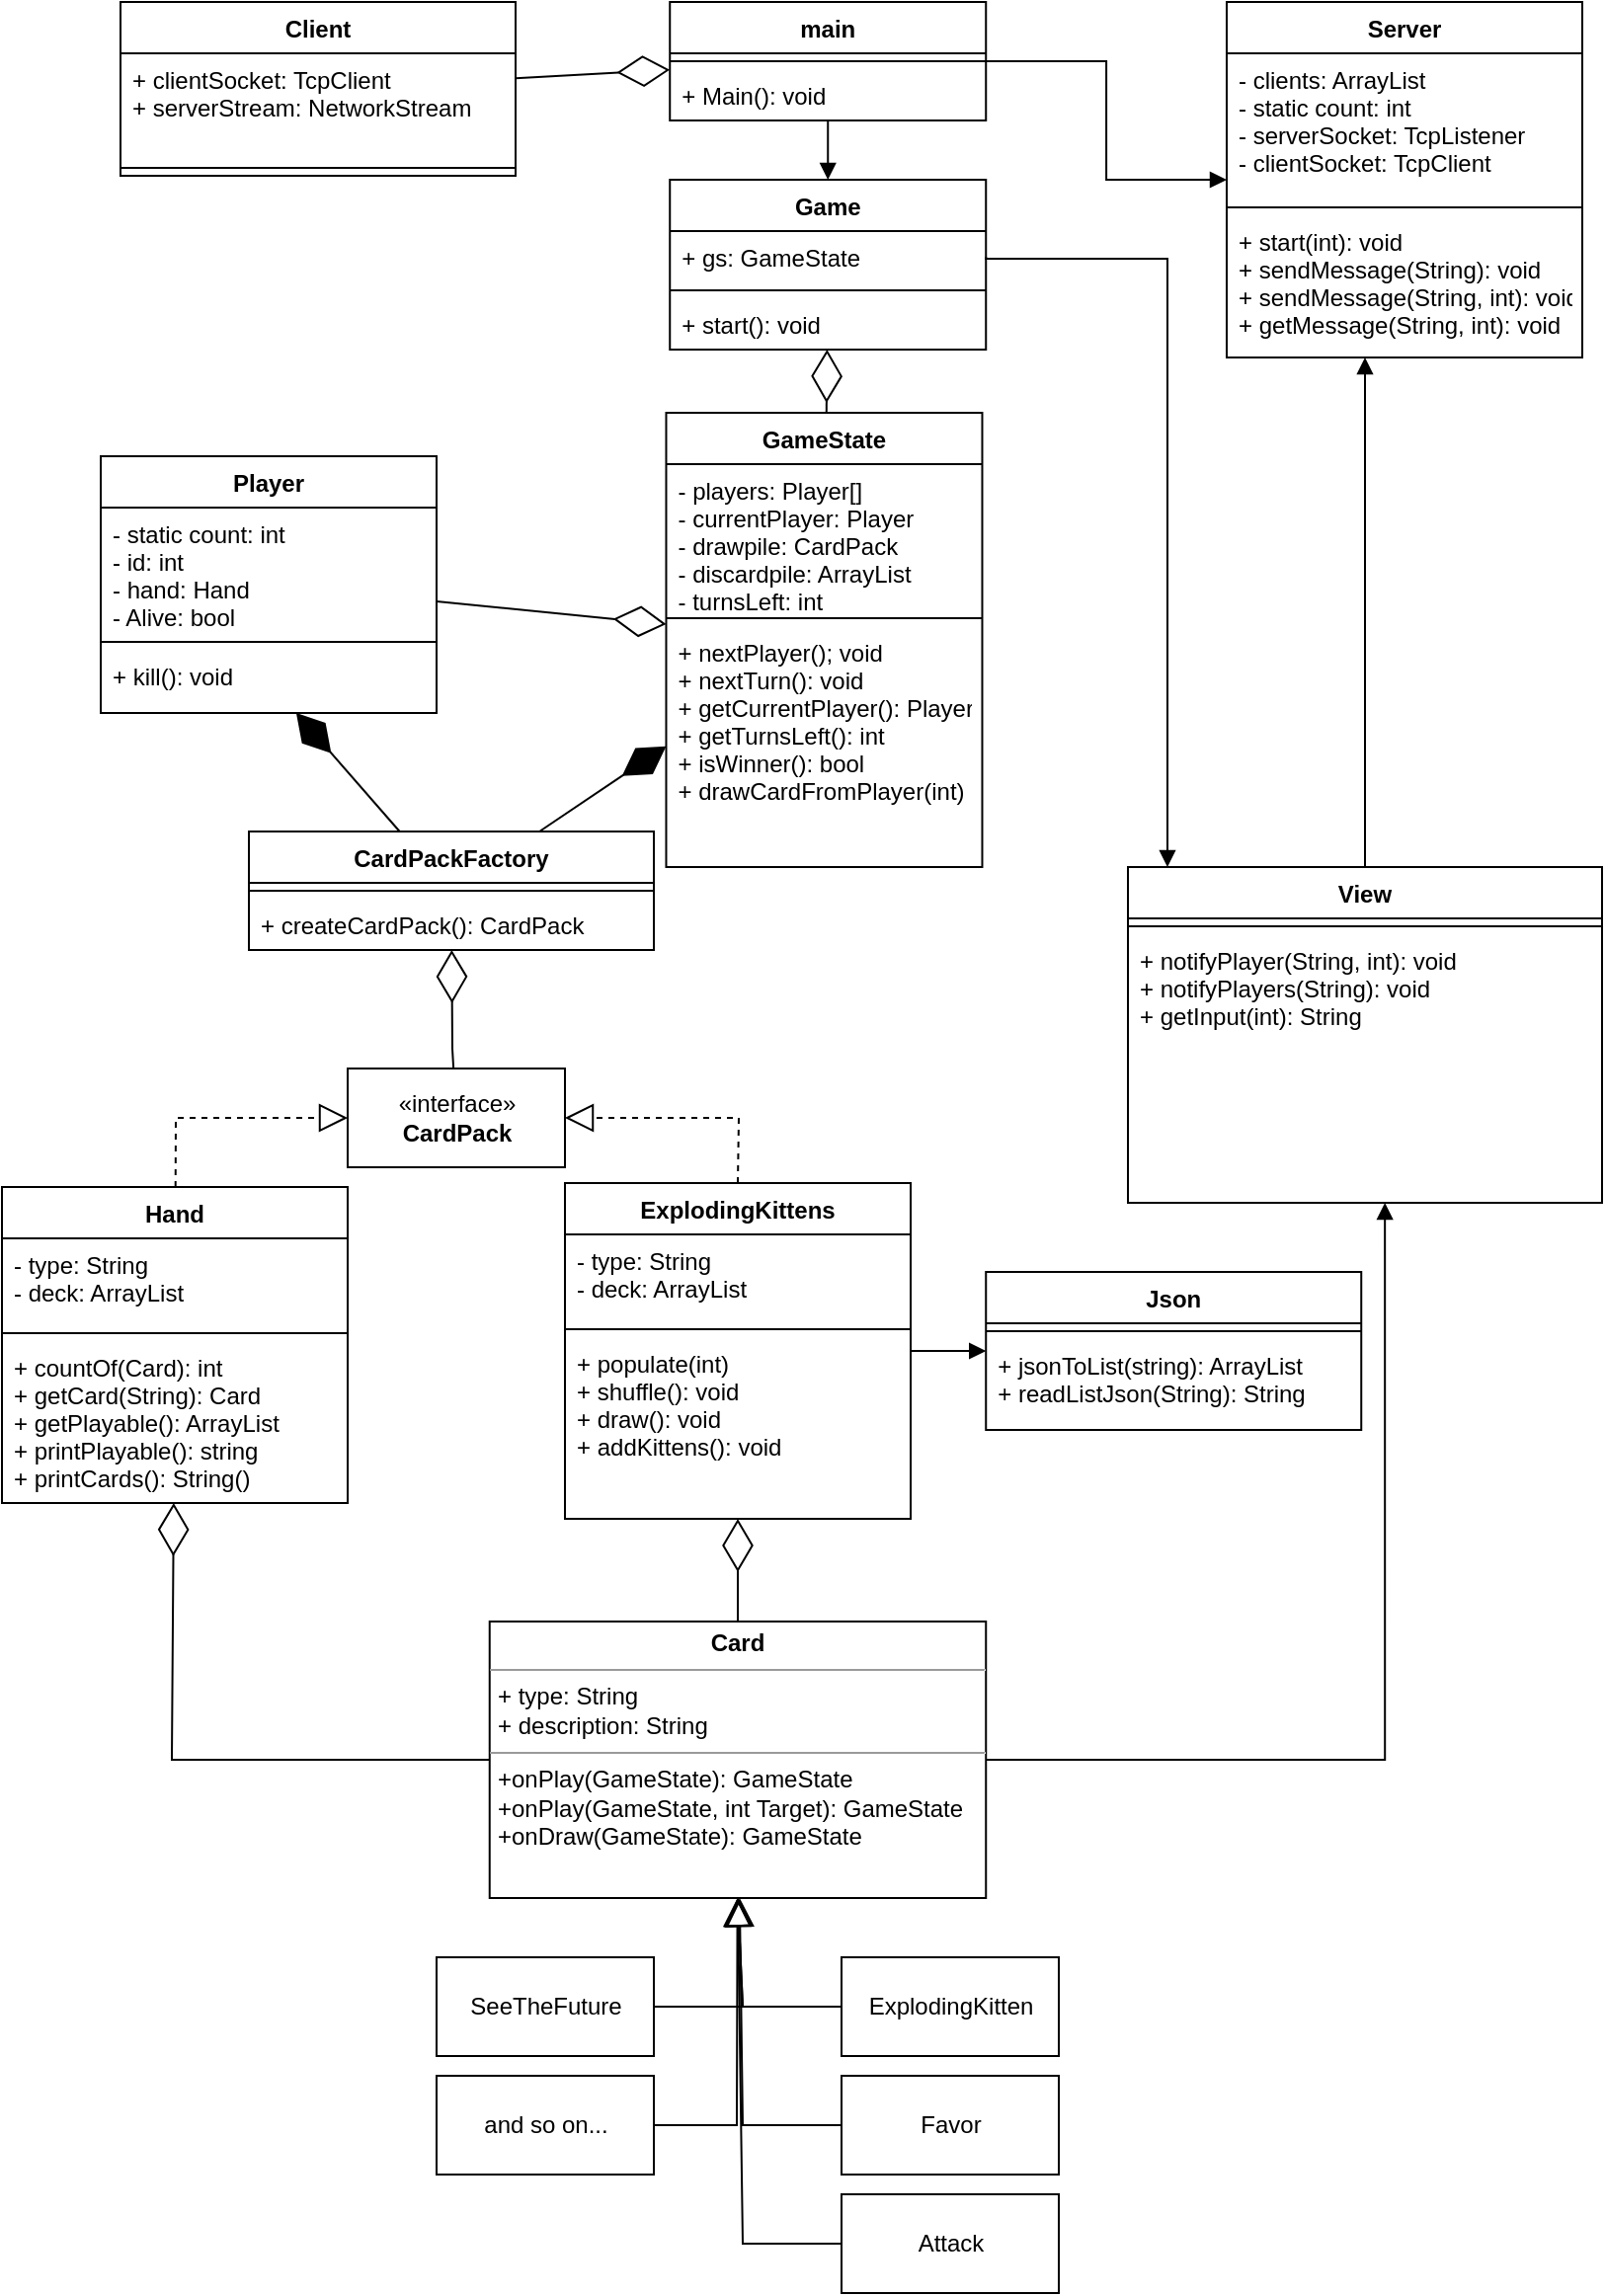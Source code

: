 <mxfile version="20.5.1" type="device"><diagram id="_nBS5zJIQ1fuFtMGw23T" name="Page-1"><mxGraphModel dx="635" dy="758" grid="1" gridSize="10" guides="1" tooltips="1" connect="1" arrows="1" fold="1" page="1" pageScale="1" pageWidth="827" pageHeight="1169" math="0" shadow="0"><root><mxCell id="0"/><mxCell id="1" parent="0"/><mxCell id="M5H1y3usjv_IDNNoiZVQ-1" value="&lt;p style=&quot;margin: 0px ; margin-top: 4px ; text-align: center&quot;&gt;&lt;b&gt;Card&lt;/b&gt;&lt;/p&gt;&lt;hr size=&quot;1&quot;&gt;&lt;p style=&quot;margin: 0px ; margin-left: 4px&quot;&gt;+ type: String&lt;/p&gt;&lt;p style=&quot;margin: 0px ; margin-left: 4px&quot;&gt;+ description: String&lt;br&gt;&lt;/p&gt;&lt;hr size=&quot;1&quot;&gt;&lt;p style=&quot;margin: 0px ; margin-left: 4px&quot;&gt;&lt;span style=&quot;background-color: initial;&quot;&gt;+onPlay(GameState): GameState&lt;/span&gt;&lt;br&gt;&lt;/p&gt;&lt;p style=&quot;margin: 0px ; margin-left: 4px&quot;&gt;+onPlay(GameState, int Target): GameState&lt;/p&gt;&lt;p style=&quot;margin: 0px ; margin-left: 4px&quot;&gt;+onDraw(GameState): GameState&lt;/p&gt;&lt;p style=&quot;margin: 0px ; margin-left: 4px&quot;&gt;&lt;br&gt;&lt;/p&gt;" style="verticalAlign=top;align=left;overflow=fill;fontSize=12;fontFamily=Helvetica;html=1;" parent="1" vertex="1"><mxGeometry x="246.87" y="829" width="251.25" height="140" as="geometry"/></mxCell><mxCell id="M5H1y3usjv_IDNNoiZVQ-2" value="ExplodingKitten" style="html=1;" parent="1" vertex="1"><mxGeometry x="425" y="999" width="110" height="50" as="geometry"/></mxCell><mxCell id="M5H1y3usjv_IDNNoiZVQ-3" value="Favor" style="html=1;" parent="1" vertex="1"><mxGeometry x="425" y="1059" width="110" height="50" as="geometry"/></mxCell><mxCell id="M5H1y3usjv_IDNNoiZVQ-4" value="Attack" style="html=1;" parent="1" vertex="1"><mxGeometry x="425" y="1119" width="110" height="50" as="geometry"/></mxCell><mxCell id="M5H1y3usjv_IDNNoiZVQ-9" value="«interface»&lt;br&gt;&lt;b&gt;CardPack&lt;/b&gt;" style="html=1;" parent="1" vertex="1"><mxGeometry x="175" y="549" width="110" height="50" as="geometry"/></mxCell><mxCell id="M5H1y3usjv_IDNNoiZVQ-10" value="ExplodingKittens" style="swimlane;fontStyle=1;align=center;verticalAlign=top;childLayout=stackLayout;horizontal=1;startSize=26;horizontalStack=0;resizeParent=1;resizeParentMax=0;resizeLast=0;collapsible=1;marginBottom=0;" parent="1" vertex="1"><mxGeometry x="285" y="607" width="175" height="170" as="geometry"/></mxCell><mxCell id="M5H1y3usjv_IDNNoiZVQ-11" value="- type: String&#10;- deck: ArrayList" style="text;strokeColor=none;fillColor=none;align=left;verticalAlign=top;spacingLeft=4;spacingRight=4;overflow=hidden;rotatable=0;points=[[0,0.5],[1,0.5]];portConstraint=eastwest;" parent="M5H1y3usjv_IDNNoiZVQ-10" vertex="1"><mxGeometry y="26" width="175" height="44" as="geometry"/></mxCell><mxCell id="M5H1y3usjv_IDNNoiZVQ-12" value="" style="line;strokeWidth=1;fillColor=none;align=left;verticalAlign=middle;spacingTop=-1;spacingLeft=3;spacingRight=3;rotatable=0;labelPosition=right;points=[];portConstraint=eastwest;" parent="M5H1y3usjv_IDNNoiZVQ-10" vertex="1"><mxGeometry y="70" width="175" height="8" as="geometry"/></mxCell><mxCell id="M5H1y3usjv_IDNNoiZVQ-13" value="+ populate(int)&#10;+ shuffle(): void&#10;+ draw(): void&#10;+ addKittens(): void&#10;" style="text;strokeColor=none;fillColor=none;align=left;verticalAlign=top;spacingLeft=4;spacingRight=4;overflow=hidden;rotatable=0;points=[[0,0.5],[1,0.5]];portConstraint=eastwest;" parent="M5H1y3usjv_IDNNoiZVQ-10" vertex="1"><mxGeometry y="78" width="175" height="92" as="geometry"/></mxCell><mxCell id="M5H1y3usjv_IDNNoiZVQ-14" value="" style="endArrow=block;dashed=1;endFill=0;endSize=12;html=1;rounded=0;entryX=1;entryY=0.5;entryDx=0;entryDy=0;exitX=0.5;exitY=0;exitDx=0;exitDy=0;" parent="1" source="M5H1y3usjv_IDNNoiZVQ-10" target="M5H1y3usjv_IDNNoiZVQ-9" edge="1"><mxGeometry width="160" relative="1" as="geometry"><mxPoint x="70" y="759" as="sourcePoint"/><mxPoint x="230" y="759" as="targetPoint"/><Array as="points"><mxPoint x="373" y="574"/></Array></mxGeometry></mxCell><mxCell id="M5H1y3usjv_IDNNoiZVQ-15" value="" style="endArrow=block;endFill=0;endSize=12;html=1;rounded=0;entryX=0.5;entryY=1;entryDx=0;entryDy=0;exitX=0;exitY=0.5;exitDx=0;exitDy=0;" parent="1" source="M5H1y3usjv_IDNNoiZVQ-4" target="M5H1y3usjv_IDNNoiZVQ-1" edge="1"><mxGeometry width="160" relative="1" as="geometry"><mxPoint x="375" y="1139" as="sourcePoint"/><mxPoint x="150" y="729" as="targetPoint"/><Array as="points"><mxPoint x="375" y="1144"/></Array></mxGeometry></mxCell><mxCell id="M5H1y3usjv_IDNNoiZVQ-16" value="" style="endArrow=block;endFill=0;endSize=12;html=1;rounded=0;exitX=0;exitY=0.5;exitDx=0;exitDy=0;" parent="1" source="M5H1y3usjv_IDNNoiZVQ-3" target="M5H1y3usjv_IDNNoiZVQ-1" edge="1"><mxGeometry width="160" relative="1" as="geometry"><mxPoint x="435" y="1154" as="sourcePoint"/><mxPoint x="375" y="969" as="targetPoint"/><Array as="points"><mxPoint x="375" y="1084"/></Array></mxGeometry></mxCell><mxCell id="M5H1y3usjv_IDNNoiZVQ-17" value="" style="endArrow=block;endFill=0;endSize=12;html=1;rounded=0;exitX=0;exitY=0.5;exitDx=0;exitDy=0;entryX=0.5;entryY=1;entryDx=0;entryDy=0;" parent="1" source="M5H1y3usjv_IDNNoiZVQ-2" target="M5H1y3usjv_IDNNoiZVQ-1" edge="1"><mxGeometry width="160" relative="1" as="geometry"><mxPoint x="435" y="1094" as="sourcePoint"/><mxPoint x="385" y="979" as="targetPoint"/><Array as="points"><mxPoint x="375" y="1024"/></Array></mxGeometry></mxCell><mxCell id="M5H1y3usjv_IDNNoiZVQ-18" value="SeeTheFuture" style="html=1;" parent="1" vertex="1"><mxGeometry x="220" y="999" width="110" height="50" as="geometry"/></mxCell><mxCell id="M5H1y3usjv_IDNNoiZVQ-19" value="" style="endArrow=block;endFill=0;endSize=12;html=1;rounded=0;exitX=1;exitY=0.5;exitDx=0;exitDy=0;entryX=0.5;entryY=1;entryDx=0;entryDy=0;" parent="1" source="M5H1y3usjv_IDNNoiZVQ-18" target="M5H1y3usjv_IDNNoiZVQ-1" edge="1"><mxGeometry width="160" relative="1" as="geometry"><mxPoint x="435" y="1094" as="sourcePoint"/><mxPoint x="385" y="979" as="targetPoint"/><Array as="points"><mxPoint x="375" y="1024"/></Array></mxGeometry></mxCell><mxCell id="M5H1y3usjv_IDNNoiZVQ-25" value="" style="endArrow=diamondThin;endFill=0;endSize=24;html=1;rounded=0;exitX=0;exitY=0.5;exitDx=0;exitDy=0;" parent="1" source="M5H1y3usjv_IDNNoiZVQ-1" target="M5H1y3usjv_IDNNoiZVQ-91" edge="1"><mxGeometry width="160" relative="1" as="geometry"><mxPoint x="390" y="689" as="sourcePoint"/><mxPoint x="80" y="749" as="targetPoint"/><Array as="points"><mxPoint x="86" y="899"/></Array></mxGeometry></mxCell><mxCell id="M5H1y3usjv_IDNNoiZVQ-30" value="Player" style="swimlane;fontStyle=1;align=center;verticalAlign=top;childLayout=stackLayout;horizontal=1;startSize=26;horizontalStack=0;resizeParent=1;resizeParentMax=0;resizeLast=0;collapsible=1;marginBottom=0;" parent="1" vertex="1"><mxGeometry x="50" y="239" width="170" height="130" as="geometry"/></mxCell><mxCell id="M5H1y3usjv_IDNNoiZVQ-31" value="- static count: int&#10;- id: int&#10;- hand: Hand&#10;- Alive: bool" style="text;strokeColor=none;fillColor=none;align=left;verticalAlign=top;spacingLeft=4;spacingRight=4;overflow=hidden;rotatable=0;points=[[0,0.5],[1,0.5]];portConstraint=eastwest;" parent="M5H1y3usjv_IDNNoiZVQ-30" vertex="1"><mxGeometry y="26" width="170" height="64" as="geometry"/></mxCell><mxCell id="M5H1y3usjv_IDNNoiZVQ-32" value="" style="line;strokeWidth=1;fillColor=none;align=left;verticalAlign=middle;spacingTop=-1;spacingLeft=3;spacingRight=3;rotatable=0;labelPosition=right;points=[];portConstraint=eastwest;" parent="M5H1y3usjv_IDNNoiZVQ-30" vertex="1"><mxGeometry y="90" width="170" height="8" as="geometry"/></mxCell><mxCell id="M5H1y3usjv_IDNNoiZVQ-33" value="+ kill(): void" style="text;strokeColor=none;fillColor=none;align=left;verticalAlign=top;spacingLeft=4;spacingRight=4;overflow=hidden;rotatable=0;points=[[0,0.5],[1,0.5]];portConstraint=eastwest;" parent="M5H1y3usjv_IDNNoiZVQ-30" vertex="1"><mxGeometry y="98" width="170" height="32" as="geometry"/></mxCell><mxCell id="M5H1y3usjv_IDNNoiZVQ-35" value="" style="endArrow=diamondThin;endFill=0;endSize=24;html=1;rounded=0;exitX=0.5;exitY=0;exitDx=0;exitDy=0;" parent="1" source="M5H1y3usjv_IDNNoiZVQ-1" target="M5H1y3usjv_IDNNoiZVQ-13" edge="1"><mxGeometry width="160" relative="1" as="geometry"><mxPoint x="310" y="759" as="sourcePoint"/><mxPoint x="175" y="759" as="targetPoint"/></mxGeometry></mxCell><mxCell id="M5H1y3usjv_IDNNoiZVQ-37" value="" style="endArrow=diamondThin;endFill=1;endSize=24;html=1;rounded=0;" parent="1" source="CgJiRVy0IWHR05LomNco-8" target="M5H1y3usjv_IDNNoiZVQ-33" edge="1"><mxGeometry width="160" relative="1" as="geometry"><mxPoint x="85" y="679" as="sourcePoint"/><mxPoint x="170" y="414" as="targetPoint"/></mxGeometry></mxCell><mxCell id="M5H1y3usjv_IDNNoiZVQ-47" value="GameState" style="swimlane;fontStyle=1;align=center;verticalAlign=top;childLayout=stackLayout;horizontal=1;startSize=26;horizontalStack=0;resizeParent=1;resizeParentMax=0;resizeLast=0;collapsible=1;marginBottom=0;" parent="1" vertex="1"><mxGeometry x="336.24" y="217" width="160" height="230" as="geometry"/></mxCell><mxCell id="M5H1y3usjv_IDNNoiZVQ-48" value="- players: Player[]&#10;- currentPlayer: Player&#10;- drawpile: CardPack&#10;- discardpile: ArrayList&#10;- turnsLeft: int" style="text;strokeColor=none;fillColor=none;align=left;verticalAlign=top;spacingLeft=4;spacingRight=4;overflow=hidden;rotatable=0;points=[[0,0.5],[1,0.5]];portConstraint=eastwest;" parent="M5H1y3usjv_IDNNoiZVQ-47" vertex="1"><mxGeometry y="26" width="160" height="74" as="geometry"/></mxCell><mxCell id="M5H1y3usjv_IDNNoiZVQ-49" value="" style="line;strokeWidth=1;fillColor=none;align=left;verticalAlign=middle;spacingTop=-1;spacingLeft=3;spacingRight=3;rotatable=0;labelPosition=right;points=[];portConstraint=eastwest;" parent="M5H1y3usjv_IDNNoiZVQ-47" vertex="1"><mxGeometry y="100" width="160" height="8" as="geometry"/></mxCell><mxCell id="M5H1y3usjv_IDNNoiZVQ-50" value="+ nextPlayer(); void&#10;+ nextTurn(): void&#10;+ getCurrentPlayer(): Player&#10;+ getTurnsLeft(): int&#10;+ isWinner(): bool&#10;+ drawCardFromPlayer(int)" style="text;strokeColor=none;fillColor=none;align=left;verticalAlign=top;spacingLeft=4;spacingRight=4;overflow=hidden;rotatable=0;points=[[0,0.5],[1,0.5]];portConstraint=eastwest;" parent="M5H1y3usjv_IDNNoiZVQ-47" vertex="1"><mxGeometry y="108" width="160" height="122" as="geometry"/></mxCell><mxCell id="M5H1y3usjv_IDNNoiZVQ-51" value="View" style="swimlane;fontStyle=1;align=center;verticalAlign=top;childLayout=stackLayout;horizontal=1;startSize=26;horizontalStack=0;resizeParent=1;resizeParentMax=0;resizeLast=0;collapsible=1;marginBottom=0;" parent="1" vertex="1"><mxGeometry x="570" y="447" width="240" height="170" as="geometry"/></mxCell><mxCell id="M5H1y3usjv_IDNNoiZVQ-53" value="" style="line;strokeWidth=1;fillColor=none;align=left;verticalAlign=middle;spacingTop=-1;spacingLeft=3;spacingRight=3;rotatable=0;labelPosition=right;points=[];portConstraint=eastwest;" parent="M5H1y3usjv_IDNNoiZVQ-51" vertex="1"><mxGeometry y="26" width="240" height="8" as="geometry"/></mxCell><mxCell id="M5H1y3usjv_IDNNoiZVQ-54" value="+ notifyPlayer(String, int): void&#10;+ notifyPlayers(String): void&#10;+ getInput(int): String" style="text;strokeColor=none;fillColor=none;align=left;verticalAlign=top;spacingLeft=4;spacingRight=4;overflow=hidden;rotatable=0;points=[[0,0.5],[1,0.5]];portConstraint=eastwest;" parent="M5H1y3usjv_IDNNoiZVQ-51" vertex="1"><mxGeometry y="34" width="240" height="136" as="geometry"/></mxCell><mxCell id="M5H1y3usjv_IDNNoiZVQ-61" value="" style="endArrow=block;endFill=1;html=1;edgeStyle=orthogonalEdgeStyle;align=left;verticalAlign=top;rounded=0;exitX=1;exitY=0.5;exitDx=0;exitDy=0;entryX=0.542;entryY=1;entryDx=0;entryDy=0;entryPerimeter=0;" parent="1" source="M5H1y3usjv_IDNNoiZVQ-1" target="M5H1y3usjv_IDNNoiZVQ-54" edge="1"><mxGeometry x="-1" relative="1" as="geometry"><mxPoint x="500" y="734" as="sourcePoint"/><mxPoint x="720" y="749" as="targetPoint"/></mxGeometry></mxCell><mxCell id="M5H1y3usjv_IDNNoiZVQ-67" value="" style="endArrow=block;endFill=1;html=1;edgeStyle=orthogonalEdgeStyle;align=left;verticalAlign=top;rounded=0;exitX=1;exitY=0.5;exitDx=0;exitDy=0;" parent="1" source="M5H1y3usjv_IDNNoiZVQ-82" target="M5H1y3usjv_IDNNoiZVQ-51" edge="1"><mxGeometry x="-1" relative="1" as="geometry"><mxPoint x="600" y="219" as="sourcePoint"/><mxPoint x="730.08" y="599" as="targetPoint"/><Array as="points"><mxPoint x="590" y="139"/></Array></mxGeometry></mxCell><mxCell id="M5H1y3usjv_IDNNoiZVQ-69" value="Server" style="swimlane;fontStyle=1;align=center;verticalAlign=top;childLayout=stackLayout;horizontal=1;startSize=26;horizontalStack=0;resizeParent=1;resizeParentMax=0;resizeLast=0;collapsible=1;marginBottom=0;" parent="1" vertex="1"><mxGeometry x="620" y="9" width="180" height="180" as="geometry"/></mxCell><mxCell id="M5H1y3usjv_IDNNoiZVQ-70" value="- clients: ArrayList&#10;- static count: int&#10;- serverSocket: TcpListener&#10;- clientSocket: TcpClient" style="text;strokeColor=none;fillColor=none;align=left;verticalAlign=top;spacingLeft=4;spacingRight=4;overflow=hidden;rotatable=0;points=[[0,0.5],[1,0.5]];portConstraint=eastwest;" parent="M5H1y3usjv_IDNNoiZVQ-69" vertex="1"><mxGeometry y="26" width="180" height="74" as="geometry"/></mxCell><mxCell id="M5H1y3usjv_IDNNoiZVQ-71" value="" style="line;strokeWidth=1;fillColor=none;align=left;verticalAlign=middle;spacingTop=-1;spacingLeft=3;spacingRight=3;rotatable=0;labelPosition=right;points=[];portConstraint=eastwest;" parent="M5H1y3usjv_IDNNoiZVQ-69" vertex="1"><mxGeometry y="100" width="180" height="8" as="geometry"/></mxCell><mxCell id="M5H1y3usjv_IDNNoiZVQ-72" value="+ start(int): void&#10;+ sendMessage(String): void&#10;+ sendMessage(String, int): void&#10;+ getMessage(String, int): void" style="text;strokeColor=none;fillColor=none;align=left;verticalAlign=top;spacingLeft=4;spacingRight=4;overflow=hidden;rotatable=0;points=[[0,0.5],[1,0.5]];portConstraint=eastwest;" parent="M5H1y3usjv_IDNNoiZVQ-69" vertex="1"><mxGeometry y="108" width="180" height="72" as="geometry"/></mxCell><mxCell id="M5H1y3usjv_IDNNoiZVQ-73" value="Client" style="swimlane;fontStyle=1;align=center;verticalAlign=top;childLayout=stackLayout;horizontal=1;startSize=26;horizontalStack=0;resizeParent=1;resizeParentMax=0;resizeLast=0;collapsible=1;marginBottom=0;" parent="1" vertex="1"><mxGeometry x="60" y="9" width="200" height="88" as="geometry"/></mxCell><mxCell id="M5H1y3usjv_IDNNoiZVQ-74" value="+ clientSocket: TcpClient&#10;+ serverStream: NetworkStream" style="text;strokeColor=none;fillColor=none;align=left;verticalAlign=top;spacingLeft=4;spacingRight=4;overflow=hidden;rotatable=0;points=[[0,0.5],[1,0.5]];portConstraint=eastwest;" parent="M5H1y3usjv_IDNNoiZVQ-73" vertex="1"><mxGeometry y="26" width="200" height="54" as="geometry"/></mxCell><mxCell id="M5H1y3usjv_IDNNoiZVQ-75" value="" style="line;strokeWidth=1;fillColor=none;align=left;verticalAlign=middle;spacingTop=-1;spacingLeft=3;spacingRight=3;rotatable=0;labelPosition=right;points=[];portConstraint=eastwest;" parent="M5H1y3usjv_IDNNoiZVQ-73" vertex="1"><mxGeometry y="80" width="200" height="8" as="geometry"/></mxCell><mxCell id="M5H1y3usjv_IDNNoiZVQ-81" value="Game" style="swimlane;fontStyle=1;align=center;verticalAlign=top;childLayout=stackLayout;horizontal=1;startSize=26;horizontalStack=0;resizeParent=1;resizeParentMax=0;resizeLast=0;collapsible=1;marginBottom=0;" parent="1" vertex="1"><mxGeometry x="338.12" y="99" width="160" height="86" as="geometry"/></mxCell><mxCell id="M5H1y3usjv_IDNNoiZVQ-82" value="+ gs: GameState" style="text;strokeColor=none;fillColor=none;align=left;verticalAlign=top;spacingLeft=4;spacingRight=4;overflow=hidden;rotatable=0;points=[[0,0.5],[1,0.5]];portConstraint=eastwest;" parent="M5H1y3usjv_IDNNoiZVQ-81" vertex="1"><mxGeometry y="26" width="160" height="26" as="geometry"/></mxCell><mxCell id="M5H1y3usjv_IDNNoiZVQ-83" value="" style="line;strokeWidth=1;fillColor=none;align=left;verticalAlign=middle;spacingTop=-1;spacingLeft=3;spacingRight=3;rotatable=0;labelPosition=right;points=[];portConstraint=eastwest;" parent="M5H1y3usjv_IDNNoiZVQ-81" vertex="1"><mxGeometry y="52" width="160" height="8" as="geometry"/></mxCell><mxCell id="M5H1y3usjv_IDNNoiZVQ-84" value="+ start(): void&#10;" style="text;strokeColor=none;fillColor=none;align=left;verticalAlign=top;spacingLeft=4;spacingRight=4;overflow=hidden;rotatable=0;points=[[0,0.5],[1,0.5]];portConstraint=eastwest;" parent="M5H1y3usjv_IDNNoiZVQ-81" vertex="1"><mxGeometry y="60" width="160" height="26" as="geometry"/></mxCell><mxCell id="M5H1y3usjv_IDNNoiZVQ-86" value="main" style="swimlane;fontStyle=1;align=center;verticalAlign=top;childLayout=stackLayout;horizontal=1;startSize=26;horizontalStack=0;resizeParent=1;resizeParentMax=0;resizeLast=0;collapsible=1;marginBottom=0;" parent="1" vertex="1"><mxGeometry x="338.12" y="9" width="160" height="60" as="geometry"/></mxCell><mxCell id="M5H1y3usjv_IDNNoiZVQ-88" value="" style="line;strokeWidth=1;fillColor=none;align=left;verticalAlign=middle;spacingTop=-1;spacingLeft=3;spacingRight=3;rotatable=0;labelPosition=right;points=[];portConstraint=eastwest;" parent="M5H1y3usjv_IDNNoiZVQ-86" vertex="1"><mxGeometry y="26" width="160" height="8" as="geometry"/></mxCell><mxCell id="M5H1y3usjv_IDNNoiZVQ-89" value="+ Main(): void" style="text;strokeColor=none;fillColor=none;align=left;verticalAlign=top;spacingLeft=4;spacingRight=4;overflow=hidden;rotatable=0;points=[[0,0.5],[1,0.5]];portConstraint=eastwest;" parent="M5H1y3usjv_IDNNoiZVQ-86" vertex="1"><mxGeometry y="34" width="160" height="26" as="geometry"/></mxCell><mxCell id="M5H1y3usjv_IDNNoiZVQ-90" value="" style="endArrow=block;endFill=1;html=1;edgeStyle=orthogonalEdgeStyle;align=left;verticalAlign=top;rounded=0;entryX=0.5;entryY=0;entryDx=0;entryDy=0;" parent="1" source="M5H1y3usjv_IDNNoiZVQ-86" target="M5H1y3usjv_IDNNoiZVQ-81" edge="1"><mxGeometry x="-1" relative="1" as="geometry"><mxPoint x="528.12" y="139" as="sourcePoint"/><mxPoint x="438.12" y="-1" as="targetPoint"/><Array as="points"/></mxGeometry></mxCell><mxCell id="M5H1y3usjv_IDNNoiZVQ-91" value="Hand" style="swimlane;fontStyle=1;align=center;verticalAlign=top;childLayout=stackLayout;horizontal=1;startSize=26;horizontalStack=0;resizeParent=1;resizeParentMax=0;resizeLast=0;collapsible=1;marginBottom=0;" parent="1" vertex="1"><mxGeometry y="609" width="175" height="160" as="geometry"/></mxCell><mxCell id="M5H1y3usjv_IDNNoiZVQ-92" value="- type: String&#10;- deck: ArrayList" style="text;strokeColor=none;fillColor=none;align=left;verticalAlign=top;spacingLeft=4;spacingRight=4;overflow=hidden;rotatable=0;points=[[0,0.5],[1,0.5]];portConstraint=eastwest;" parent="M5H1y3usjv_IDNNoiZVQ-91" vertex="1"><mxGeometry y="26" width="175" height="44" as="geometry"/></mxCell><mxCell id="M5H1y3usjv_IDNNoiZVQ-93" value="" style="line;strokeWidth=1;fillColor=none;align=left;verticalAlign=middle;spacingTop=-1;spacingLeft=3;spacingRight=3;rotatable=0;labelPosition=right;points=[];portConstraint=eastwest;" parent="M5H1y3usjv_IDNNoiZVQ-91" vertex="1"><mxGeometry y="70" width="175" height="8" as="geometry"/></mxCell><mxCell id="M5H1y3usjv_IDNNoiZVQ-94" value="+ countOf(Card): int&#10;+ getCard(String): Card&#10;+ getPlayable(): ArrayList&#10;+ printPlayable(): string&#10;+ printCards(): String()&#10;" style="text;strokeColor=none;fillColor=none;align=left;verticalAlign=top;spacingLeft=4;spacingRight=4;overflow=hidden;rotatable=0;points=[[0,0.5],[1,0.5]];portConstraint=eastwest;" parent="M5H1y3usjv_IDNNoiZVQ-91" vertex="1"><mxGeometry y="78" width="175" height="82" as="geometry"/></mxCell><mxCell id="M5H1y3usjv_IDNNoiZVQ-97" value="" style="endArrow=block;dashed=1;endFill=0;endSize=12;html=1;rounded=0;entryX=0;entryY=0.5;entryDx=0;entryDy=0;" parent="1" source="M5H1y3usjv_IDNNoiZVQ-91" target="M5H1y3usjv_IDNNoiZVQ-9" edge="1"><mxGeometry width="160" relative="1" as="geometry"><mxPoint x="390" y="490" as="sourcePoint"/><mxPoint x="390" y="449" as="targetPoint"/><Array as="points"><mxPoint x="88" y="574"/></Array></mxGeometry></mxCell><mxCell id="M5H1y3usjv_IDNNoiZVQ-99" value="Json" style="swimlane;fontStyle=1;align=center;verticalAlign=top;childLayout=stackLayout;horizontal=1;startSize=26;horizontalStack=0;resizeParent=1;resizeParentMax=0;resizeLast=0;collapsible=1;marginBottom=0;" parent="1" vertex="1"><mxGeometry x="498.12" y="652" width="190" height="80" as="geometry"/></mxCell><mxCell id="M5H1y3usjv_IDNNoiZVQ-101" value="" style="line;strokeWidth=1;fillColor=none;align=left;verticalAlign=middle;spacingTop=-1;spacingLeft=3;spacingRight=3;rotatable=0;labelPosition=right;points=[];portConstraint=eastwest;" parent="M5H1y3usjv_IDNNoiZVQ-99" vertex="1"><mxGeometry y="26" width="190" height="8" as="geometry"/></mxCell><mxCell id="M5H1y3usjv_IDNNoiZVQ-102" value="+ jsonToList(string): ArrayList&#10;+ readListJson(String): String" style="text;strokeColor=none;fillColor=none;align=left;verticalAlign=top;spacingLeft=4;spacingRight=4;overflow=hidden;rotatable=0;points=[[0,0.5],[1,0.5]];portConstraint=eastwest;" parent="M5H1y3usjv_IDNNoiZVQ-99" vertex="1"><mxGeometry y="34" width="190" height="46" as="geometry"/></mxCell><mxCell id="M5H1y3usjv_IDNNoiZVQ-103" value="" style="endArrow=block;endFill=1;html=1;edgeStyle=orthogonalEdgeStyle;align=left;verticalAlign=top;rounded=0;entryX=0;entryY=0.5;entryDx=0;entryDy=0;" parent="1" source="M5H1y3usjv_IDNNoiZVQ-10" target="M5H1y3usjv_IDNNoiZVQ-99" edge="1"><mxGeometry x="-1" relative="1" as="geometry"><mxPoint x="462.5" y="899.0" as="sourcePoint"/><mxPoint x="690.08" y="589" as="targetPoint"/></mxGeometry></mxCell><mxCell id="CgJiRVy0IWHR05LomNco-5" value="" style="endArrow=block;endFill=1;html=1;edgeStyle=orthogonalEdgeStyle;align=left;verticalAlign=top;rounded=0;" edge="1" parent="1" source="M5H1y3usjv_IDNNoiZVQ-51" target="M5H1y3usjv_IDNNoiZVQ-72"><mxGeometry x="-1" relative="1" as="geometry"><mxPoint x="680" y="299" as="sourcePoint"/><mxPoint x="680" y="419" as="targetPoint"/><Array as="points"><mxPoint x="790" y="169"/><mxPoint x="790" y="169"/></Array></mxGeometry></mxCell><mxCell id="CgJiRVy0IWHR05LomNco-6" value="and so on..." style="html=1;" vertex="1" parent="1"><mxGeometry x="220" y="1059" width="110" height="50" as="geometry"/></mxCell><mxCell id="CgJiRVy0IWHR05LomNco-7" value="" style="endArrow=block;endFill=0;endSize=12;html=1;rounded=0;exitX=1;exitY=0.5;exitDx=0;exitDy=0;" edge="1" parent="1" source="CgJiRVy0IWHR05LomNco-6" target="M5H1y3usjv_IDNNoiZVQ-1"><mxGeometry width="160" relative="1" as="geometry"><mxPoint x="435" y="1154" as="sourcePoint"/><mxPoint x="382.495" y="979" as="targetPoint"/><Array as="points"><mxPoint x="372" y="1084"/></Array></mxGeometry></mxCell><mxCell id="CgJiRVy0IWHR05LomNco-8" value="CardPackFactory" style="swimlane;fontStyle=1;align=center;verticalAlign=top;childLayout=stackLayout;horizontal=1;startSize=26;horizontalStack=0;resizeParent=1;resizeParentMax=0;resizeLast=0;collapsible=1;marginBottom=0;" vertex="1" parent="1"><mxGeometry x="125" y="429" width="205" height="60" as="geometry"/></mxCell><mxCell id="CgJiRVy0IWHR05LomNco-10" value="" style="line;strokeWidth=1;fillColor=none;align=left;verticalAlign=middle;spacingTop=-1;spacingLeft=3;spacingRight=3;rotatable=0;labelPosition=right;points=[];portConstraint=eastwest;strokeColor=inherit;" vertex="1" parent="CgJiRVy0IWHR05LomNco-8"><mxGeometry y="26" width="205" height="8" as="geometry"/></mxCell><mxCell id="CgJiRVy0IWHR05LomNco-11" value="+ createCardPack(): CardPack" style="text;strokeColor=none;fillColor=none;align=left;verticalAlign=top;spacingLeft=4;spacingRight=4;overflow=hidden;rotatable=0;points=[[0,0.5],[1,0.5]];portConstraint=eastwest;" vertex="1" parent="CgJiRVy0IWHR05LomNco-8"><mxGeometry y="34" width="205" height="26" as="geometry"/></mxCell><mxCell id="CgJiRVy0IWHR05LomNco-13" value="" style="endArrow=diamondThin;endFill=1;endSize=24;html=1;rounded=0;" edge="1" parent="1" source="CgJiRVy0IWHR05LomNco-8" target="M5H1y3usjv_IDNNoiZVQ-47"><mxGeometry width="160" relative="1" as="geometry"><mxPoint x="175.607" y="439" as="sourcePoint"/><mxPoint x="97.209" y="401" as="targetPoint"/></mxGeometry></mxCell><mxCell id="CgJiRVy0IWHR05LomNco-15" value="" style="endArrow=diamondThin;endFill=0;endSize=24;html=1;rounded=0;" edge="1" parent="1" source="M5H1y3usjv_IDNNoiZVQ-9" target="CgJiRVy0IWHR05LomNco-8"><mxGeometry width="160" relative="1" as="geometry"><mxPoint x="266.87" y="919" as="sourcePoint"/><mxPoint x="106.986" y="777" as="targetPoint"/><Array as="points"><mxPoint x="228" y="539"/></Array></mxGeometry></mxCell><mxCell id="CgJiRVy0IWHR05LomNco-18" value="" style="endArrow=diamondThin;endFill=0;endSize=24;html=1;rounded=0;" edge="1" parent="1" source="M5H1y3usjv_IDNNoiZVQ-30" target="M5H1y3usjv_IDNNoiZVQ-47"><mxGeometry width="160" relative="1" as="geometry"><mxPoint x="270" y="327" as="sourcePoint"/><mxPoint x="120" y="327" as="targetPoint"/><Array as="points"/></mxGeometry></mxCell><mxCell id="CgJiRVy0IWHR05LomNco-19" value="" style="endArrow=diamondThin;endFill=0;endSize=24;html=1;rounded=0;" edge="1" parent="1" source="M5H1y3usjv_IDNNoiZVQ-73" target="M5H1y3usjv_IDNNoiZVQ-86"><mxGeometry width="160" relative="1" as="geometry"><mxPoint x="366.24" y="337" as="sourcePoint"/><mxPoint x="130" y="337" as="targetPoint"/><Array as="points"/></mxGeometry></mxCell><mxCell id="CgJiRVy0IWHR05LomNco-21" value="" style="endArrow=diamondThin;endFill=0;endSize=24;html=1;rounded=0;" edge="1" parent="1" source="M5H1y3usjv_IDNNoiZVQ-47" target="M5H1y3usjv_IDNNoiZVQ-81"><mxGeometry width="160" relative="1" as="geometry"><mxPoint x="386.24" y="357" as="sourcePoint"/><mxPoint x="150" y="357" as="targetPoint"/><Array as="points"/></mxGeometry></mxCell><mxCell id="CgJiRVy0IWHR05LomNco-25" value="" style="endArrow=block;endFill=1;html=1;edgeStyle=orthogonalEdgeStyle;align=left;verticalAlign=top;rounded=0;" edge="1" parent="1" source="M5H1y3usjv_IDNNoiZVQ-86" target="M5H1y3usjv_IDNNoiZVQ-69"><mxGeometry x="-1" relative="1" as="geometry"><mxPoint x="510" y="50" as="sourcePoint"/><mxPoint x="600" y="60" as="targetPoint"/><Array as="points"/></mxGeometry></mxCell></root></mxGraphModel></diagram></mxfile>